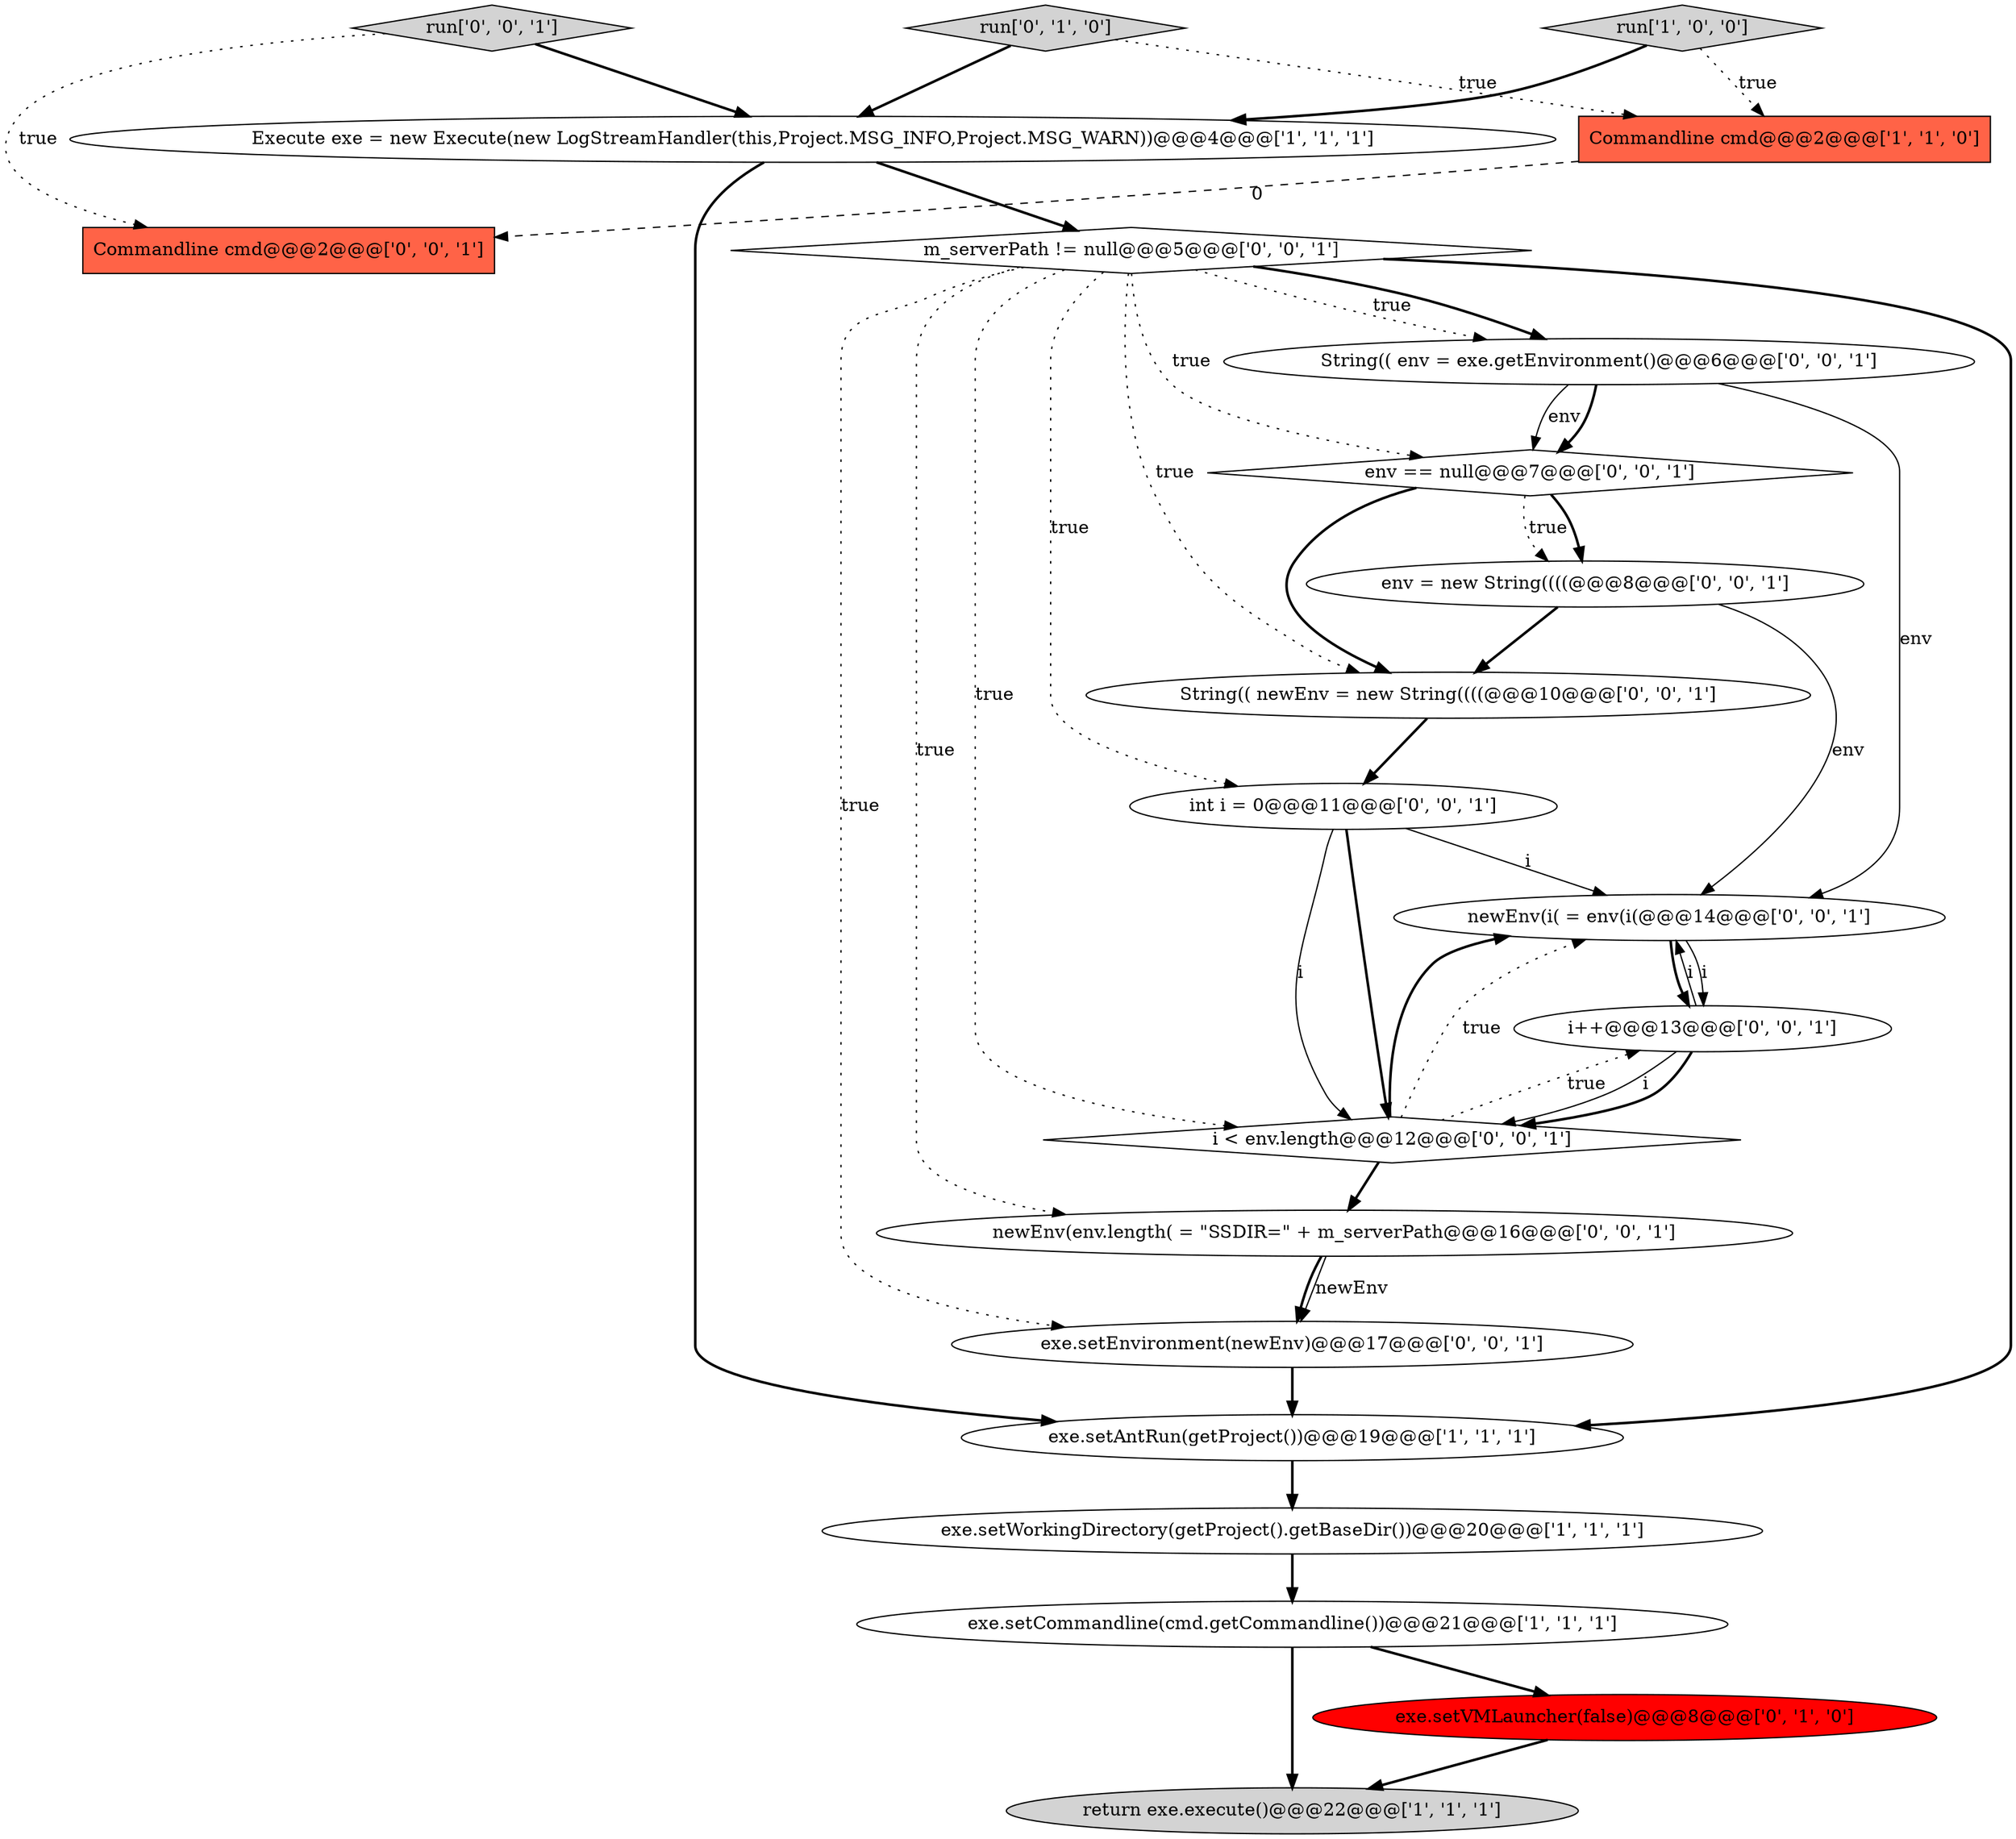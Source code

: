 digraph {
18 [style = filled, label = "newEnv(env.length( = \"SSDIR=\" + m_serverPath@@@16@@@['0', '0', '1']", fillcolor = white, shape = ellipse image = "AAA0AAABBB3BBB"];
21 [style = filled, label = "run['0', '0', '1']", fillcolor = lightgray, shape = diamond image = "AAA0AAABBB3BBB"];
11 [style = filled, label = "Commandline cmd@@@2@@@['0', '0', '1']", fillcolor = tomato, shape = box image = "AAA0AAABBB3BBB"];
8 [style = filled, label = "run['0', '1', '0']", fillcolor = lightgray, shape = diamond image = "AAA0AAABBB2BBB"];
20 [style = filled, label = "String(( newEnv = new String((((@@@10@@@['0', '0', '1']", fillcolor = white, shape = ellipse image = "AAA0AAABBB3BBB"];
19 [style = filled, label = "env == null@@@7@@@['0', '0', '1']", fillcolor = white, shape = diamond image = "AAA0AAABBB3BBB"];
17 [style = filled, label = "exe.setEnvironment(newEnv)@@@17@@@['0', '0', '1']", fillcolor = white, shape = ellipse image = "AAA0AAABBB3BBB"];
10 [style = filled, label = "newEnv(i( = env(i(@@@14@@@['0', '0', '1']", fillcolor = white, shape = ellipse image = "AAA0AAABBB3BBB"];
0 [style = filled, label = "exe.setCommandline(cmd.getCommandline())@@@21@@@['1', '1', '1']", fillcolor = white, shape = ellipse image = "AAA0AAABBB1BBB"];
6 [style = filled, label = "run['1', '0', '0']", fillcolor = lightgray, shape = diamond image = "AAA0AAABBB1BBB"];
12 [style = filled, label = "int i = 0@@@11@@@['0', '0', '1']", fillcolor = white, shape = ellipse image = "AAA0AAABBB3BBB"];
4 [style = filled, label = "exe.setWorkingDirectory(getProject().getBaseDir())@@@20@@@['1', '1', '1']", fillcolor = white, shape = ellipse image = "AAA0AAABBB1BBB"];
9 [style = filled, label = "String(( env = exe.getEnvironment()@@@6@@@['0', '0', '1']", fillcolor = white, shape = ellipse image = "AAA0AAABBB3BBB"];
13 [style = filled, label = "i++@@@13@@@['0', '0', '1']", fillcolor = white, shape = ellipse image = "AAA0AAABBB3BBB"];
14 [style = filled, label = "env = new String((((@@@8@@@['0', '0', '1']", fillcolor = white, shape = ellipse image = "AAA0AAABBB3BBB"];
1 [style = filled, label = "exe.setAntRun(getProject())@@@19@@@['1', '1', '1']", fillcolor = white, shape = ellipse image = "AAA0AAABBB1BBB"];
2 [style = filled, label = "Commandline cmd@@@2@@@['1', '1', '0']", fillcolor = tomato, shape = box image = "AAA0AAABBB1BBB"];
5 [style = filled, label = "return exe.execute()@@@22@@@['1', '1', '1']", fillcolor = lightgray, shape = ellipse image = "AAA0AAABBB1BBB"];
15 [style = filled, label = "i < env.length@@@12@@@['0', '0', '1']", fillcolor = white, shape = diamond image = "AAA0AAABBB3BBB"];
7 [style = filled, label = "exe.setVMLauncher(false)@@@8@@@['0', '1', '0']", fillcolor = red, shape = ellipse image = "AAA1AAABBB2BBB"];
3 [style = filled, label = "Execute exe = new Execute(new LogStreamHandler(this,Project.MSG_INFO,Project.MSG_WARN))@@@4@@@['1', '1', '1']", fillcolor = white, shape = ellipse image = "AAA0AAABBB1BBB"];
16 [style = filled, label = "m_serverPath != null@@@5@@@['0', '0', '1']", fillcolor = white, shape = diamond image = "AAA0AAABBB3BBB"];
16->19 [style = dotted, label="true"];
6->3 [style = bold, label=""];
19->14 [style = dotted, label="true"];
1->4 [style = bold, label=""];
15->10 [style = bold, label=""];
16->9 [style = dotted, label="true"];
16->12 [style = dotted, label="true"];
17->1 [style = bold, label=""];
3->1 [style = bold, label=""];
21->11 [style = dotted, label="true"];
8->2 [style = dotted, label="true"];
12->15 [style = solid, label="i"];
19->20 [style = bold, label=""];
16->17 [style = dotted, label="true"];
8->3 [style = bold, label=""];
12->15 [style = bold, label=""];
18->17 [style = bold, label=""];
16->20 [style = dotted, label="true"];
12->10 [style = solid, label="i"];
15->10 [style = dotted, label="true"];
3->16 [style = bold, label=""];
21->3 [style = bold, label=""];
18->17 [style = solid, label="newEnv"];
15->18 [style = bold, label=""];
10->13 [style = solid, label="i"];
14->10 [style = solid, label="env"];
4->0 [style = bold, label=""];
15->13 [style = dotted, label="true"];
0->7 [style = bold, label=""];
13->10 [style = solid, label="i"];
7->5 [style = bold, label=""];
6->2 [style = dotted, label="true"];
19->14 [style = bold, label=""];
10->13 [style = bold, label=""];
16->1 [style = bold, label=""];
13->15 [style = solid, label="i"];
20->12 [style = bold, label=""];
9->19 [style = solid, label="env"];
9->19 [style = bold, label=""];
9->10 [style = solid, label="env"];
2->11 [style = dashed, label="0"];
13->15 [style = bold, label=""];
16->9 [style = bold, label=""];
14->20 [style = bold, label=""];
0->5 [style = bold, label=""];
16->15 [style = dotted, label="true"];
16->18 [style = dotted, label="true"];
}

